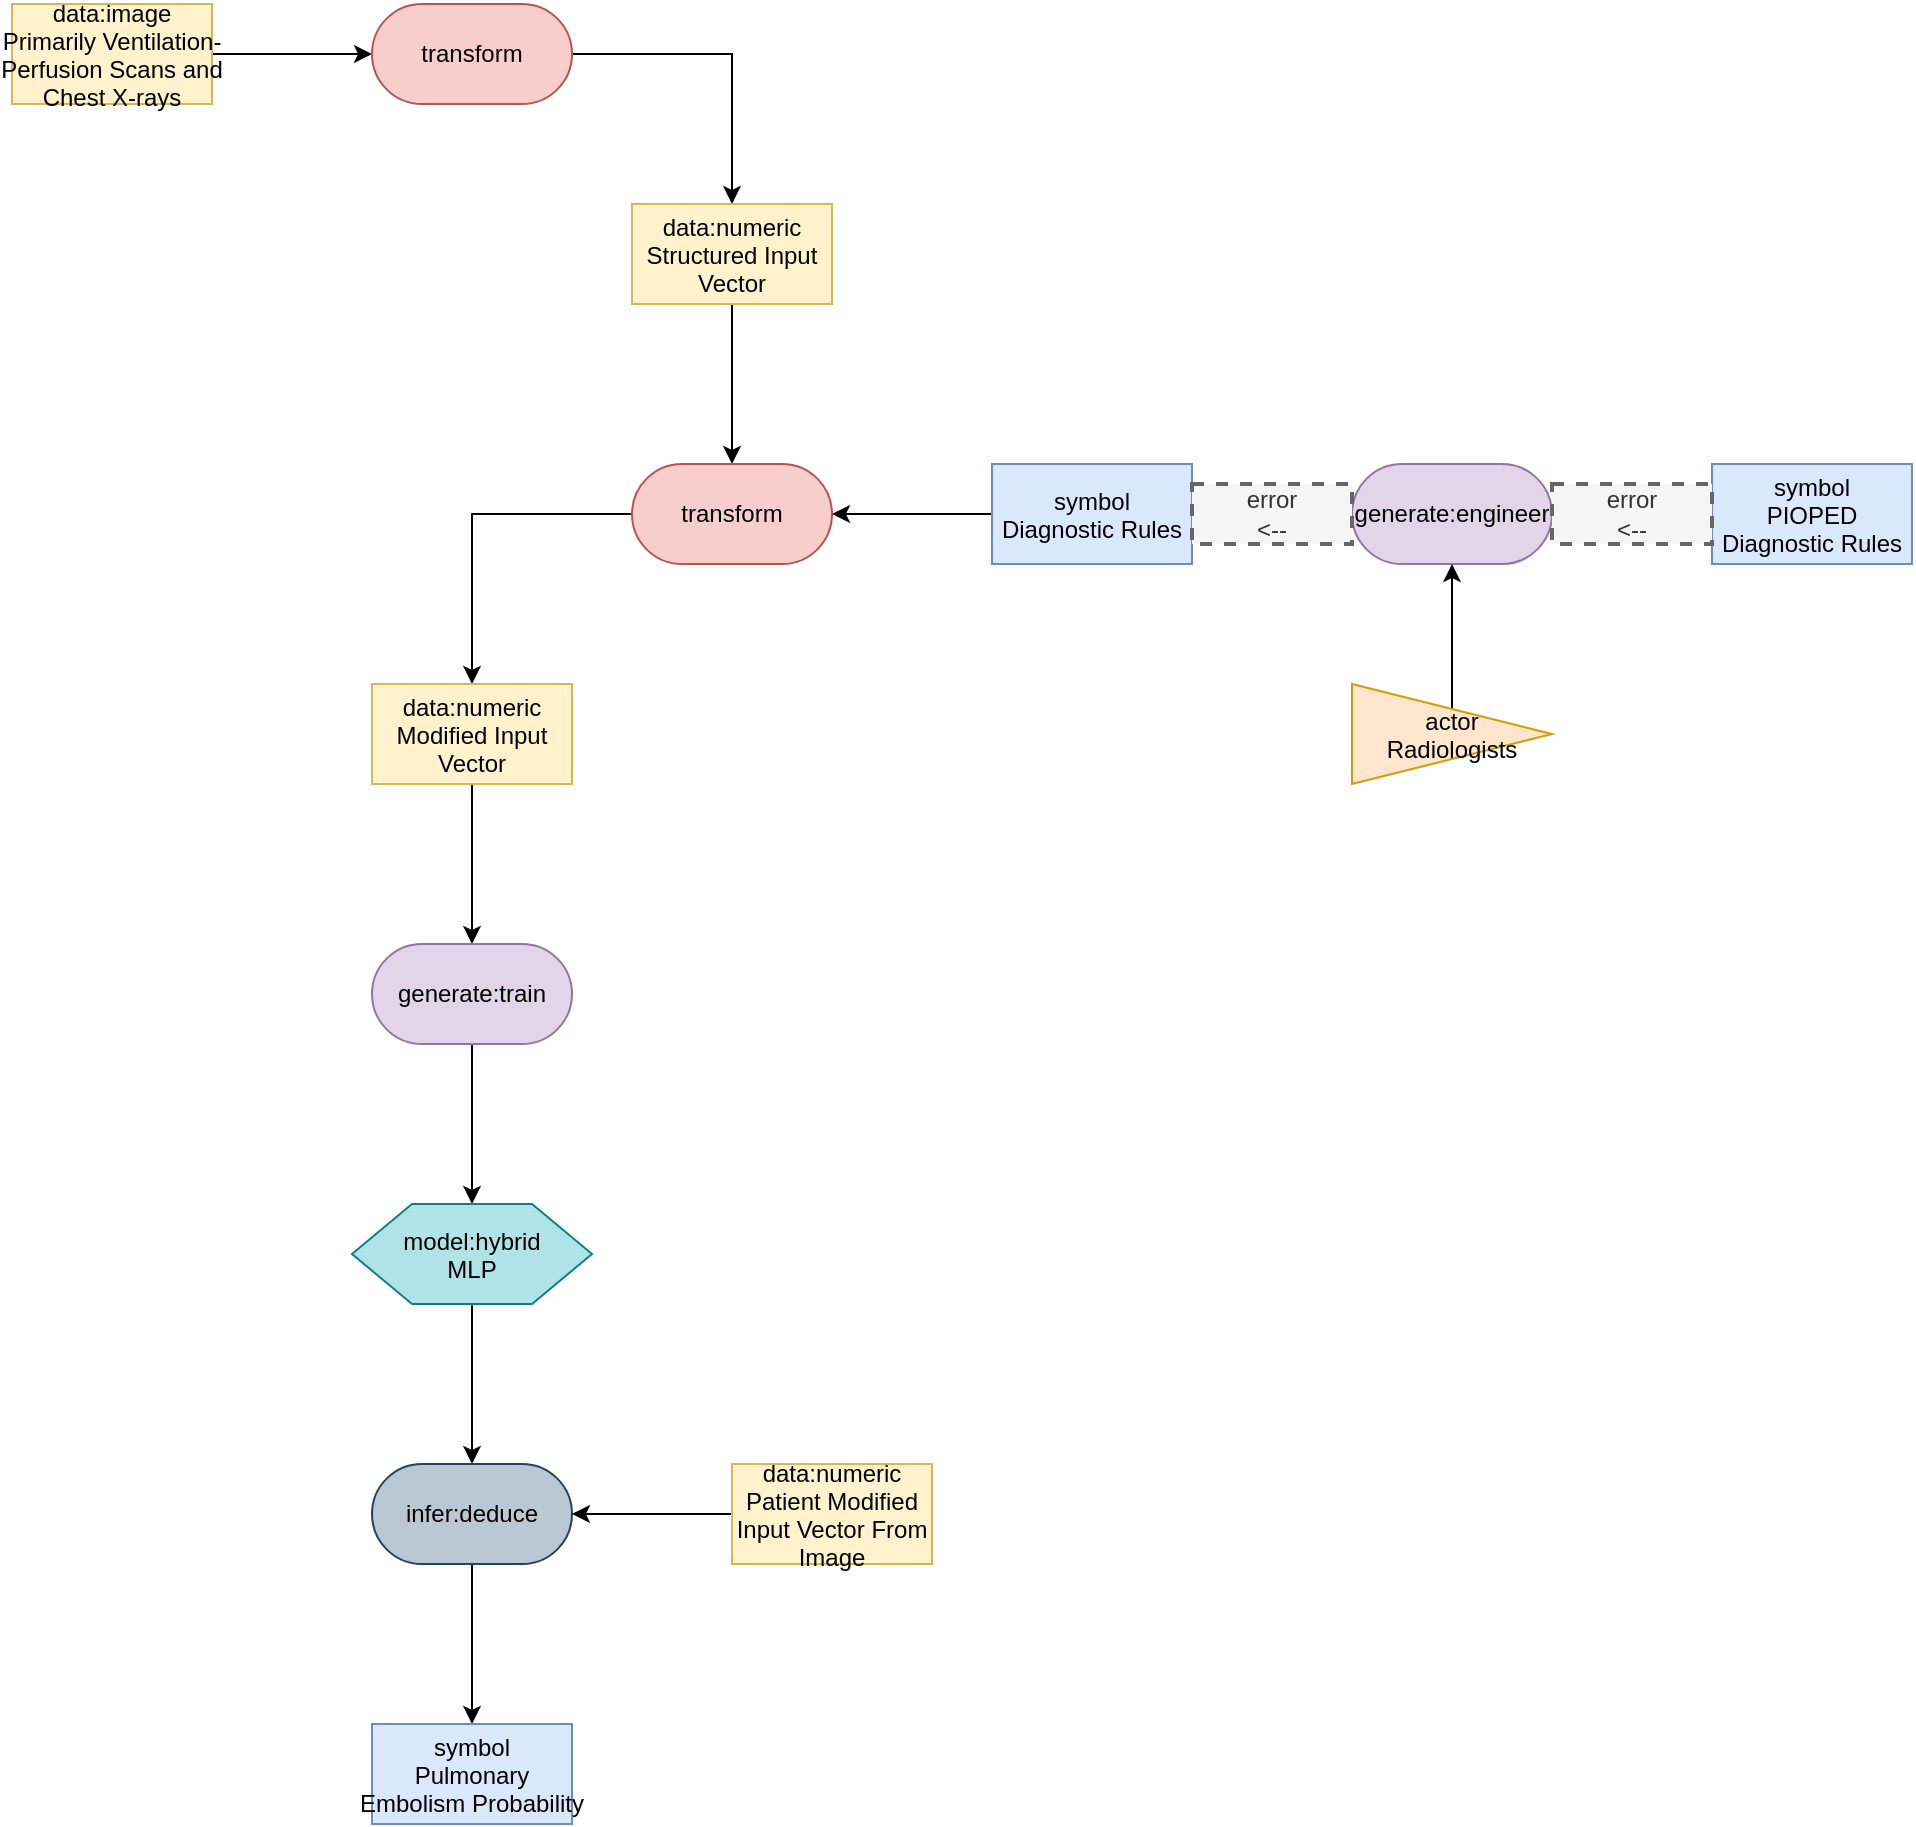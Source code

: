 <mxfile version="27.0.5">
  <diagram name="Page-1" id="g64pxrhBNDNIx0skFVrr">
    <mxGraphModel dx="1429" dy="856" grid="1" gridSize="10" guides="1" tooltips="1" connect="1" arrows="1" fold="1" page="1" pageScale="1" pageWidth="3300" pageHeight="4681" math="0" shadow="0">
      <root>
        <mxCell id="0" />
        <mxCell id="1" parent="0" />
        <mxCell id="d59_CtU8dIsshW9g-4oL-3" style="edgeStyle=orthogonalEdgeStyle;rounded=0;orthogonalLoop=1;jettySize=auto;html=1;exitX=1;exitY=0.5;exitDx=0;exitDy=0;entryX=0;entryY=0.5;entryDx=0;entryDy=0;" edge="1" parent="1" source="d59_CtU8dIsshW9g-4oL-1" target="d59_CtU8dIsshW9g-4oL-2">
          <mxGeometry relative="1" as="geometry" />
        </mxCell>
        <mxCell id="d59_CtU8dIsshW9g-4oL-1" value="data:image&#xa;Primarily Ventilation-&#xa;Perfusion Scans and&#xa;Chest X-rays" style="rectangle;fillColor=#fff2cc;strokeColor=#d6b656;" name="data" vertex="1" parent="1">
          <mxGeometry x="340" y="230" width="100" height="50" as="geometry" />
        </mxCell>
        <mxCell id="d59_CtU8dIsshW9g-4oL-5" style="edgeStyle=orthogonalEdgeStyle;rounded=0;orthogonalLoop=1;jettySize=auto;html=1;exitX=1;exitY=0.5;exitDx=0;exitDy=0;entryX=0.5;entryY=0;entryDx=0;entryDy=0;" edge="1" parent="1" source="d59_CtU8dIsshW9g-4oL-2" target="d59_CtU8dIsshW9g-4oL-4">
          <mxGeometry relative="1" as="geometry" />
        </mxCell>
        <mxCell id="d59_CtU8dIsshW9g-4oL-2" value="transform" style="rounded=1;whiteSpace=wrap;html=1;arcSize=50;fillColor=#f8cecc;strokeColor=#b85450;" name="transform" vertex="1" parent="1">
          <mxGeometry x="520" y="230" width="100" height="50" as="geometry" />
        </mxCell>
        <mxCell id="d59_CtU8dIsshW9g-4oL-7" style="edgeStyle=orthogonalEdgeStyle;rounded=0;orthogonalLoop=1;jettySize=auto;html=1;exitX=0.5;exitY=1;exitDx=0;exitDy=0;entryX=0.5;entryY=0;entryDx=0;entryDy=0;" edge="1" parent="1" source="d59_CtU8dIsshW9g-4oL-4" target="d59_CtU8dIsshW9g-4oL-6">
          <mxGeometry relative="1" as="geometry" />
        </mxCell>
        <mxCell id="d59_CtU8dIsshW9g-4oL-4" value="data:numeric&#xa;Structured Input&#xa;Vector" style="rectangle;fillColor=#fff2cc;strokeColor=#d6b656;" name="data" vertex="1" parent="1">
          <mxGeometry x="650" y="330" width="100" height="50" as="geometry" />
        </mxCell>
        <mxCell id="d59_CtU8dIsshW9g-4oL-19" style="edgeStyle=orthogonalEdgeStyle;rounded=0;orthogonalLoop=1;jettySize=auto;html=1;exitX=0;exitY=0.5;exitDx=0;exitDy=0;entryX=0.5;entryY=0;entryDx=0;entryDy=0;" edge="1" parent="1" source="d59_CtU8dIsshW9g-4oL-6" target="d59_CtU8dIsshW9g-4oL-18">
          <mxGeometry relative="1" as="geometry" />
        </mxCell>
        <mxCell id="d59_CtU8dIsshW9g-4oL-6" value="transform" style="rounded=1;whiteSpace=wrap;html=1;arcSize=50;fillColor=#f8cecc;strokeColor=#b85450;" name="transform" vertex="1" parent="1">
          <mxGeometry x="650" y="460" width="100" height="50" as="geometry" />
        </mxCell>
        <mxCell id="d59_CtU8dIsshW9g-4oL-9" style="edgeStyle=orthogonalEdgeStyle;rounded=0;orthogonalLoop=1;jettySize=auto;html=1;exitX=0;exitY=0.5;exitDx=0;exitDy=0;entryX=1;entryY=0.5;entryDx=0;entryDy=0;" edge="1" parent="1" source="d59_CtU8dIsshW9g-4oL-8" target="d59_CtU8dIsshW9g-4oL-6">
          <mxGeometry relative="1" as="geometry" />
        </mxCell>
        <mxCell id="d59_CtU8dIsshW9g-4oL-8" value="symbol&#xa;Diagnostic Rules" style="rectangle;fillColor=#dae8fc;strokeColor=#6c8ebf;" name="symbol" vertex="1" parent="1">
          <mxGeometry x="830" y="460" width="100" height="50" as="geometry" />
        </mxCell>
        <mxCell id="d59_CtU8dIsshW9g-4oL-10" value="generate:engineer" style="rounded=1;whiteSpace=wrap;html=1;arcSize=50;fillColor=#e1d5e7;strokeColor=#9673a6;" name="generate:engineer" vertex="1" parent="1">
          <mxGeometry x="1010" y="460" width="100" height="50" as="geometry" />
        </mxCell>
        <mxCell id="d59_CtU8dIsshW9g-4oL-12" value="&lt;div&gt;error&lt;/div&gt;&lt;div&gt;&amp;lt;--&lt;/div&gt;" style="text;html=1;align=center;verticalAlign=middle;whiteSpace=wrap;rounded=0;dashed=1;fillColor=#f5f5f5;fontColor=#333333;strokeColor=#666666;strokeWidth=2;" name="text" vertex="1" parent="1">
          <mxGeometry x="930" y="470" width="80" height="30" as="geometry" />
        </mxCell>
        <mxCell id="d59_CtU8dIsshW9g-4oL-14" style="edgeStyle=orthogonalEdgeStyle;rounded=0;orthogonalLoop=1;jettySize=auto;html=1;exitX=0.5;exitY=0;exitDx=0;exitDy=0;entryX=0.5;entryY=1;entryDx=0;entryDy=0;" edge="1" parent="1" source="d59_CtU8dIsshW9g-4oL-13" target="d59_CtU8dIsshW9g-4oL-10">
          <mxGeometry relative="1" as="geometry" />
        </mxCell>
        <mxCell id="d59_CtU8dIsshW9g-4oL-13" value="actor&#xa;Radiologists" style="triangle;fillColor=#ffe6cc;strokeColor=#d79b00;" name="actor" vertex="1" parent="1">
          <mxGeometry x="1010" y="570" width="100" height="50" as="geometry" />
        </mxCell>
        <mxCell id="d59_CtU8dIsshW9g-4oL-15" value="symbol&#xa;PIOPED&#xa;Diagnostic Rules" style="rectangle;fillColor=#dae8fc;strokeColor=#6c8ebf;" name="symbol" vertex="1" parent="1">
          <mxGeometry x="1190" y="460" width="100" height="50" as="geometry" />
        </mxCell>
        <mxCell id="d59_CtU8dIsshW9g-4oL-17" value="&lt;div&gt;error&lt;/div&gt;&lt;div&gt;&amp;lt;--&lt;/div&gt;" style="text;html=1;align=center;verticalAlign=middle;whiteSpace=wrap;rounded=0;dashed=1;fillColor=#f5f5f5;fontColor=#333333;strokeColor=#666666;strokeWidth=2;" name="text" vertex="1" parent="1">
          <mxGeometry x="1110" y="470" width="80" height="30" as="geometry" />
        </mxCell>
        <mxCell id="d59_CtU8dIsshW9g-4oL-21" style="edgeStyle=orthogonalEdgeStyle;rounded=0;orthogonalLoop=1;jettySize=auto;html=1;exitX=0.5;exitY=1;exitDx=0;exitDy=0;entryX=0.5;entryY=0;entryDx=0;entryDy=0;" edge="1" parent="1" source="d59_CtU8dIsshW9g-4oL-18" target="d59_CtU8dIsshW9g-4oL-20">
          <mxGeometry relative="1" as="geometry" />
        </mxCell>
        <mxCell id="d59_CtU8dIsshW9g-4oL-18" value="data:numeric&#xa;Modified Input&#xa;Vector" style="rectangle;fillColor=#fff2cc;strokeColor=#d6b656;" name="data" vertex="1" parent="1">
          <mxGeometry x="520" y="570" width="100" height="50" as="geometry" />
        </mxCell>
        <mxCell id="d59_CtU8dIsshW9g-4oL-23" style="edgeStyle=orthogonalEdgeStyle;rounded=0;orthogonalLoop=1;jettySize=auto;html=1;exitX=0.5;exitY=1;exitDx=0;exitDy=0;entryX=0.5;entryY=0;entryDx=0;entryDy=0;" edge="1" parent="1" source="d59_CtU8dIsshW9g-4oL-20" target="d59_CtU8dIsshW9g-4oL-22">
          <mxGeometry relative="1" as="geometry" />
        </mxCell>
        <mxCell id="d59_CtU8dIsshW9g-4oL-20" value="generate:train" style="rounded=1;whiteSpace=wrap;html=1;arcSize=50;fillColor=#e1d5e7;strokeColor=#9673a6;" name="generate:train" vertex="1" parent="1">
          <mxGeometry x="520" y="700" width="100" height="50" as="geometry" />
        </mxCell>
        <mxCell id="d59_CtU8dIsshW9g-4oL-25" style="edgeStyle=orthogonalEdgeStyle;rounded=0;orthogonalLoop=1;jettySize=auto;html=1;entryX=0.5;entryY=0;entryDx=0;entryDy=0;" edge="1" parent="1" source="d59_CtU8dIsshW9g-4oL-22" target="d59_CtU8dIsshW9g-4oL-24">
          <mxGeometry relative="1" as="geometry" />
        </mxCell>
        <mxCell id="d59_CtU8dIsshW9g-4oL-22" value="model:hybrid&#xa;MLP" style="shape=hexagon;perimeter=hexagonPerimeter2;fillColor=#b0e3e6;strokeColor=#0e8088;" name="model" vertex="1" parent="1">
          <mxGeometry x="510" y="830" width="120" height="50" as="geometry" />
        </mxCell>
        <mxCell id="d59_CtU8dIsshW9g-4oL-29" style="edgeStyle=orthogonalEdgeStyle;rounded=0;orthogonalLoop=1;jettySize=auto;html=1;exitX=0.5;exitY=1;exitDx=0;exitDy=0;entryX=0.5;entryY=0;entryDx=0;entryDy=0;" edge="1" parent="1" source="d59_CtU8dIsshW9g-4oL-24" target="d59_CtU8dIsshW9g-4oL-28">
          <mxGeometry relative="1" as="geometry" />
        </mxCell>
        <mxCell id="d59_CtU8dIsshW9g-4oL-24" value="infer:deduce" style="rounded=1;whiteSpace=wrap;html=1;arcSize=50;fillColor=#bac8d3;strokeColor=#23445d;" name="infer:deduce" vertex="1" parent="1">
          <mxGeometry x="520" y="960" width="100" height="50" as="geometry" />
        </mxCell>
        <mxCell id="d59_CtU8dIsshW9g-4oL-27" style="edgeStyle=orthogonalEdgeStyle;rounded=0;orthogonalLoop=1;jettySize=auto;html=1;exitX=0;exitY=0.5;exitDx=0;exitDy=0;entryX=1;entryY=0.5;entryDx=0;entryDy=0;" edge="1" parent="1" source="d59_CtU8dIsshW9g-4oL-26" target="d59_CtU8dIsshW9g-4oL-24">
          <mxGeometry relative="1" as="geometry" />
        </mxCell>
        <mxCell id="d59_CtU8dIsshW9g-4oL-26" value="data:numeric&#xa;Patient Modified&#xa;Input Vector From&#xa;Image" style="rectangle;fillColor=#fff2cc;strokeColor=#d6b656;" name="data" vertex="1" parent="1">
          <mxGeometry x="700" y="960" width="100" height="50" as="geometry" />
        </mxCell>
        <mxCell id="d59_CtU8dIsshW9g-4oL-28" value="symbol&#xa;Pulmonary&#xa;Embolism Probability" style="rectangle;fillColor=#dae8fc;strokeColor=#6c8ebf;" name="symbol" vertex="1" parent="1">
          <mxGeometry x="520" y="1090" width="100" height="50" as="geometry" />
        </mxCell>
      </root>
    </mxGraphModel>
  </diagram>
</mxfile>
